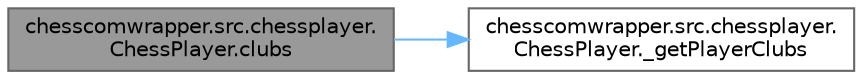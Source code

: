 digraph "chesscomwrapper.src.chessplayer.ChessPlayer.clubs"
{
 // LATEX_PDF_SIZE
  bgcolor="transparent";
  edge [fontname=Helvetica,fontsize=10,labelfontname=Helvetica,labelfontsize=10];
  node [fontname=Helvetica,fontsize=10,shape=box,height=0.2,width=0.4];
  rankdir="LR";
  Node1 [label="chesscomwrapper.src.chessplayer.\lChessPlayer.clubs",height=0.2,width=0.4,color="gray40", fillcolor="grey60", style="filled", fontcolor="black",tooltip="the clubs the player is enrolled in"];
  Node1 -> Node2 [color="steelblue1",style="solid"];
  Node2 [label="chesscomwrapper.src.chessplayer.\lChessPlayer._getPlayerClubs",height=0.2,width=0.4,color="grey40", fillcolor="white", style="filled",URL="$classchesscomwrapper_1_1src_1_1chessplayer_1_1_chess_player.html#afcd584da77f80b7464bd7234fa8f0eed",tooltip=" "];
}
